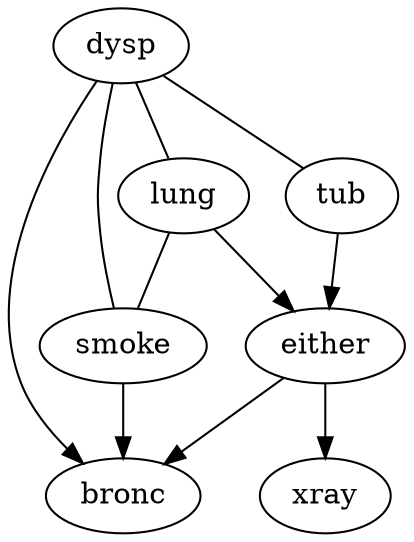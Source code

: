 digraph G {
    "smoke" -> "bronc";
    "dysp" -> "bronc";
    "either" -> "xray";
    "either" -> "bronc";
    "tub" -> "either";
    "lung" -> "either";
    "dysp" -> "smoke" [dir = none];
    "dysp" -> "tub" [dir = none];
    "dysp" -> "lung" [dir = none];
    "lung" -> "smoke" [dir = none];
}
